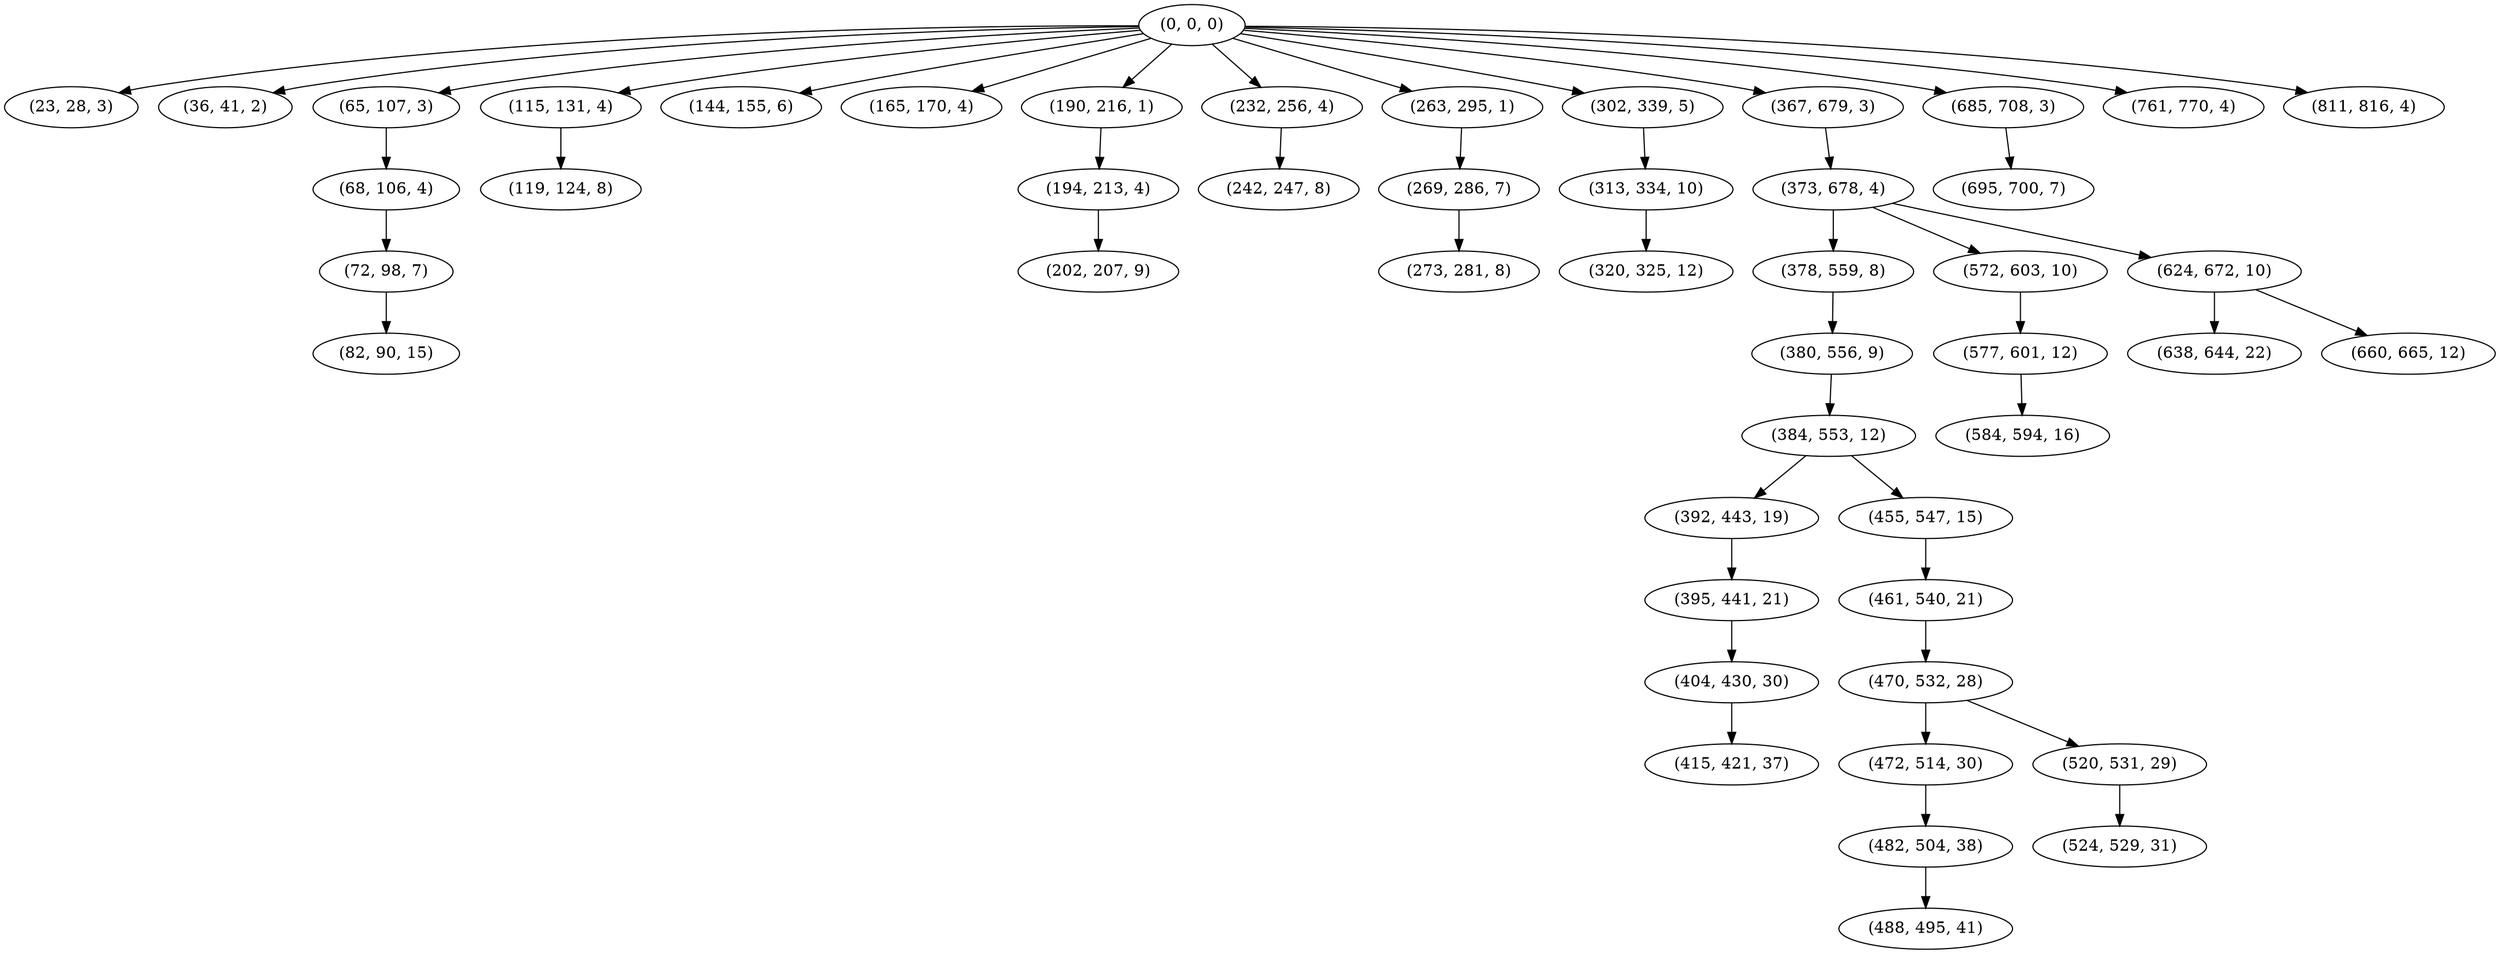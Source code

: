 digraph tree {
    "(0, 0, 0)";
    "(23, 28, 3)";
    "(36, 41, 2)";
    "(65, 107, 3)";
    "(68, 106, 4)";
    "(72, 98, 7)";
    "(82, 90, 15)";
    "(115, 131, 4)";
    "(119, 124, 8)";
    "(144, 155, 6)";
    "(165, 170, 4)";
    "(190, 216, 1)";
    "(194, 213, 4)";
    "(202, 207, 9)";
    "(232, 256, 4)";
    "(242, 247, 8)";
    "(263, 295, 1)";
    "(269, 286, 7)";
    "(273, 281, 8)";
    "(302, 339, 5)";
    "(313, 334, 10)";
    "(320, 325, 12)";
    "(367, 679, 3)";
    "(373, 678, 4)";
    "(378, 559, 8)";
    "(380, 556, 9)";
    "(384, 553, 12)";
    "(392, 443, 19)";
    "(395, 441, 21)";
    "(404, 430, 30)";
    "(415, 421, 37)";
    "(455, 547, 15)";
    "(461, 540, 21)";
    "(470, 532, 28)";
    "(472, 514, 30)";
    "(482, 504, 38)";
    "(488, 495, 41)";
    "(520, 531, 29)";
    "(524, 529, 31)";
    "(572, 603, 10)";
    "(577, 601, 12)";
    "(584, 594, 16)";
    "(624, 672, 10)";
    "(638, 644, 22)";
    "(660, 665, 12)";
    "(685, 708, 3)";
    "(695, 700, 7)";
    "(761, 770, 4)";
    "(811, 816, 4)";
    "(0, 0, 0)" -> "(23, 28, 3)";
    "(0, 0, 0)" -> "(36, 41, 2)";
    "(0, 0, 0)" -> "(65, 107, 3)";
    "(0, 0, 0)" -> "(115, 131, 4)";
    "(0, 0, 0)" -> "(144, 155, 6)";
    "(0, 0, 0)" -> "(165, 170, 4)";
    "(0, 0, 0)" -> "(190, 216, 1)";
    "(0, 0, 0)" -> "(232, 256, 4)";
    "(0, 0, 0)" -> "(263, 295, 1)";
    "(0, 0, 0)" -> "(302, 339, 5)";
    "(0, 0, 0)" -> "(367, 679, 3)";
    "(0, 0, 0)" -> "(685, 708, 3)";
    "(0, 0, 0)" -> "(761, 770, 4)";
    "(0, 0, 0)" -> "(811, 816, 4)";
    "(65, 107, 3)" -> "(68, 106, 4)";
    "(68, 106, 4)" -> "(72, 98, 7)";
    "(72, 98, 7)" -> "(82, 90, 15)";
    "(115, 131, 4)" -> "(119, 124, 8)";
    "(190, 216, 1)" -> "(194, 213, 4)";
    "(194, 213, 4)" -> "(202, 207, 9)";
    "(232, 256, 4)" -> "(242, 247, 8)";
    "(263, 295, 1)" -> "(269, 286, 7)";
    "(269, 286, 7)" -> "(273, 281, 8)";
    "(302, 339, 5)" -> "(313, 334, 10)";
    "(313, 334, 10)" -> "(320, 325, 12)";
    "(367, 679, 3)" -> "(373, 678, 4)";
    "(373, 678, 4)" -> "(378, 559, 8)";
    "(373, 678, 4)" -> "(572, 603, 10)";
    "(373, 678, 4)" -> "(624, 672, 10)";
    "(378, 559, 8)" -> "(380, 556, 9)";
    "(380, 556, 9)" -> "(384, 553, 12)";
    "(384, 553, 12)" -> "(392, 443, 19)";
    "(384, 553, 12)" -> "(455, 547, 15)";
    "(392, 443, 19)" -> "(395, 441, 21)";
    "(395, 441, 21)" -> "(404, 430, 30)";
    "(404, 430, 30)" -> "(415, 421, 37)";
    "(455, 547, 15)" -> "(461, 540, 21)";
    "(461, 540, 21)" -> "(470, 532, 28)";
    "(470, 532, 28)" -> "(472, 514, 30)";
    "(470, 532, 28)" -> "(520, 531, 29)";
    "(472, 514, 30)" -> "(482, 504, 38)";
    "(482, 504, 38)" -> "(488, 495, 41)";
    "(520, 531, 29)" -> "(524, 529, 31)";
    "(572, 603, 10)" -> "(577, 601, 12)";
    "(577, 601, 12)" -> "(584, 594, 16)";
    "(624, 672, 10)" -> "(638, 644, 22)";
    "(624, 672, 10)" -> "(660, 665, 12)";
    "(685, 708, 3)" -> "(695, 700, 7)";
}
